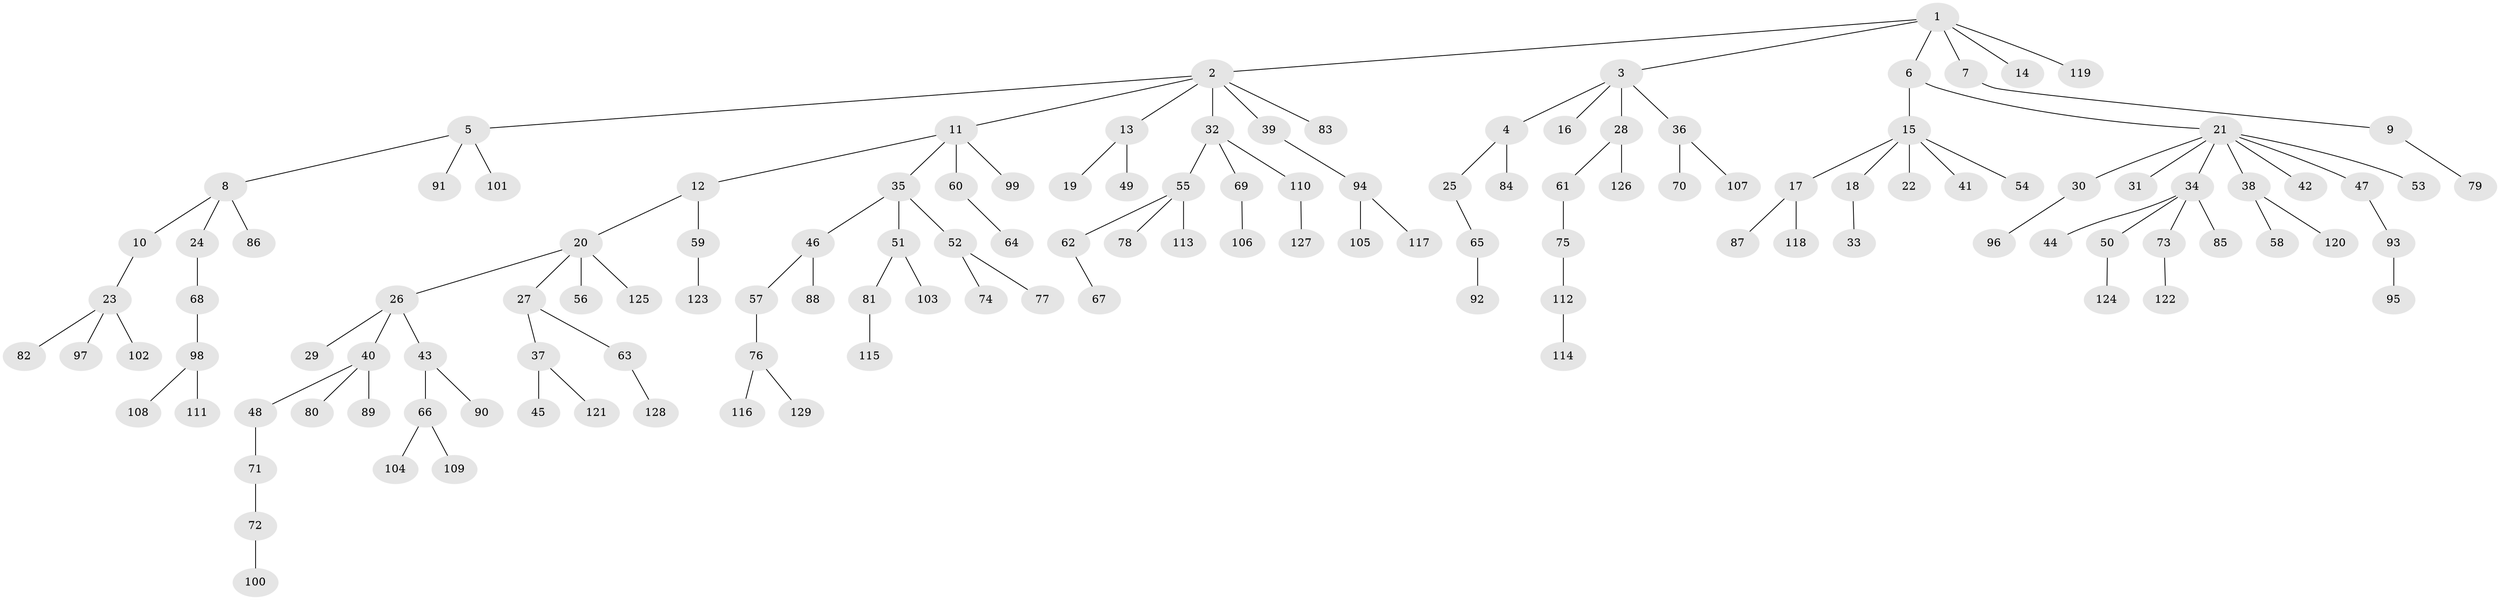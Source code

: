 // coarse degree distribution, {6: 0.03488372093023256, 4: 0.06976744186046512, 2: 0.22093023255813954, 3: 0.08139534883720931, 1: 0.5581395348837209, 5: 0.023255813953488372, 11: 0.011627906976744186}
// Generated by graph-tools (version 1.1) at 2025/24/03/03/25 07:24:06]
// undirected, 129 vertices, 128 edges
graph export_dot {
graph [start="1"]
  node [color=gray90,style=filled];
  1;
  2;
  3;
  4;
  5;
  6;
  7;
  8;
  9;
  10;
  11;
  12;
  13;
  14;
  15;
  16;
  17;
  18;
  19;
  20;
  21;
  22;
  23;
  24;
  25;
  26;
  27;
  28;
  29;
  30;
  31;
  32;
  33;
  34;
  35;
  36;
  37;
  38;
  39;
  40;
  41;
  42;
  43;
  44;
  45;
  46;
  47;
  48;
  49;
  50;
  51;
  52;
  53;
  54;
  55;
  56;
  57;
  58;
  59;
  60;
  61;
  62;
  63;
  64;
  65;
  66;
  67;
  68;
  69;
  70;
  71;
  72;
  73;
  74;
  75;
  76;
  77;
  78;
  79;
  80;
  81;
  82;
  83;
  84;
  85;
  86;
  87;
  88;
  89;
  90;
  91;
  92;
  93;
  94;
  95;
  96;
  97;
  98;
  99;
  100;
  101;
  102;
  103;
  104;
  105;
  106;
  107;
  108;
  109;
  110;
  111;
  112;
  113;
  114;
  115;
  116;
  117;
  118;
  119;
  120;
  121;
  122;
  123;
  124;
  125;
  126;
  127;
  128;
  129;
  1 -- 2;
  1 -- 3;
  1 -- 6;
  1 -- 7;
  1 -- 14;
  1 -- 119;
  2 -- 5;
  2 -- 11;
  2 -- 13;
  2 -- 32;
  2 -- 39;
  2 -- 83;
  3 -- 4;
  3 -- 16;
  3 -- 28;
  3 -- 36;
  4 -- 25;
  4 -- 84;
  5 -- 8;
  5 -- 91;
  5 -- 101;
  6 -- 15;
  6 -- 21;
  7 -- 9;
  8 -- 10;
  8 -- 24;
  8 -- 86;
  9 -- 79;
  10 -- 23;
  11 -- 12;
  11 -- 35;
  11 -- 60;
  11 -- 99;
  12 -- 20;
  12 -- 59;
  13 -- 19;
  13 -- 49;
  15 -- 17;
  15 -- 18;
  15 -- 22;
  15 -- 41;
  15 -- 54;
  17 -- 87;
  17 -- 118;
  18 -- 33;
  20 -- 26;
  20 -- 27;
  20 -- 56;
  20 -- 125;
  21 -- 30;
  21 -- 31;
  21 -- 34;
  21 -- 38;
  21 -- 42;
  21 -- 47;
  21 -- 53;
  23 -- 82;
  23 -- 97;
  23 -- 102;
  24 -- 68;
  25 -- 65;
  26 -- 29;
  26 -- 40;
  26 -- 43;
  27 -- 37;
  27 -- 63;
  28 -- 61;
  28 -- 126;
  30 -- 96;
  32 -- 55;
  32 -- 69;
  32 -- 110;
  34 -- 44;
  34 -- 50;
  34 -- 73;
  34 -- 85;
  35 -- 46;
  35 -- 51;
  35 -- 52;
  36 -- 70;
  36 -- 107;
  37 -- 45;
  37 -- 121;
  38 -- 58;
  38 -- 120;
  39 -- 94;
  40 -- 48;
  40 -- 80;
  40 -- 89;
  43 -- 66;
  43 -- 90;
  46 -- 57;
  46 -- 88;
  47 -- 93;
  48 -- 71;
  50 -- 124;
  51 -- 81;
  51 -- 103;
  52 -- 74;
  52 -- 77;
  55 -- 62;
  55 -- 78;
  55 -- 113;
  57 -- 76;
  59 -- 123;
  60 -- 64;
  61 -- 75;
  62 -- 67;
  63 -- 128;
  65 -- 92;
  66 -- 104;
  66 -- 109;
  68 -- 98;
  69 -- 106;
  71 -- 72;
  72 -- 100;
  73 -- 122;
  75 -- 112;
  76 -- 116;
  76 -- 129;
  81 -- 115;
  93 -- 95;
  94 -- 105;
  94 -- 117;
  98 -- 108;
  98 -- 111;
  110 -- 127;
  112 -- 114;
}
